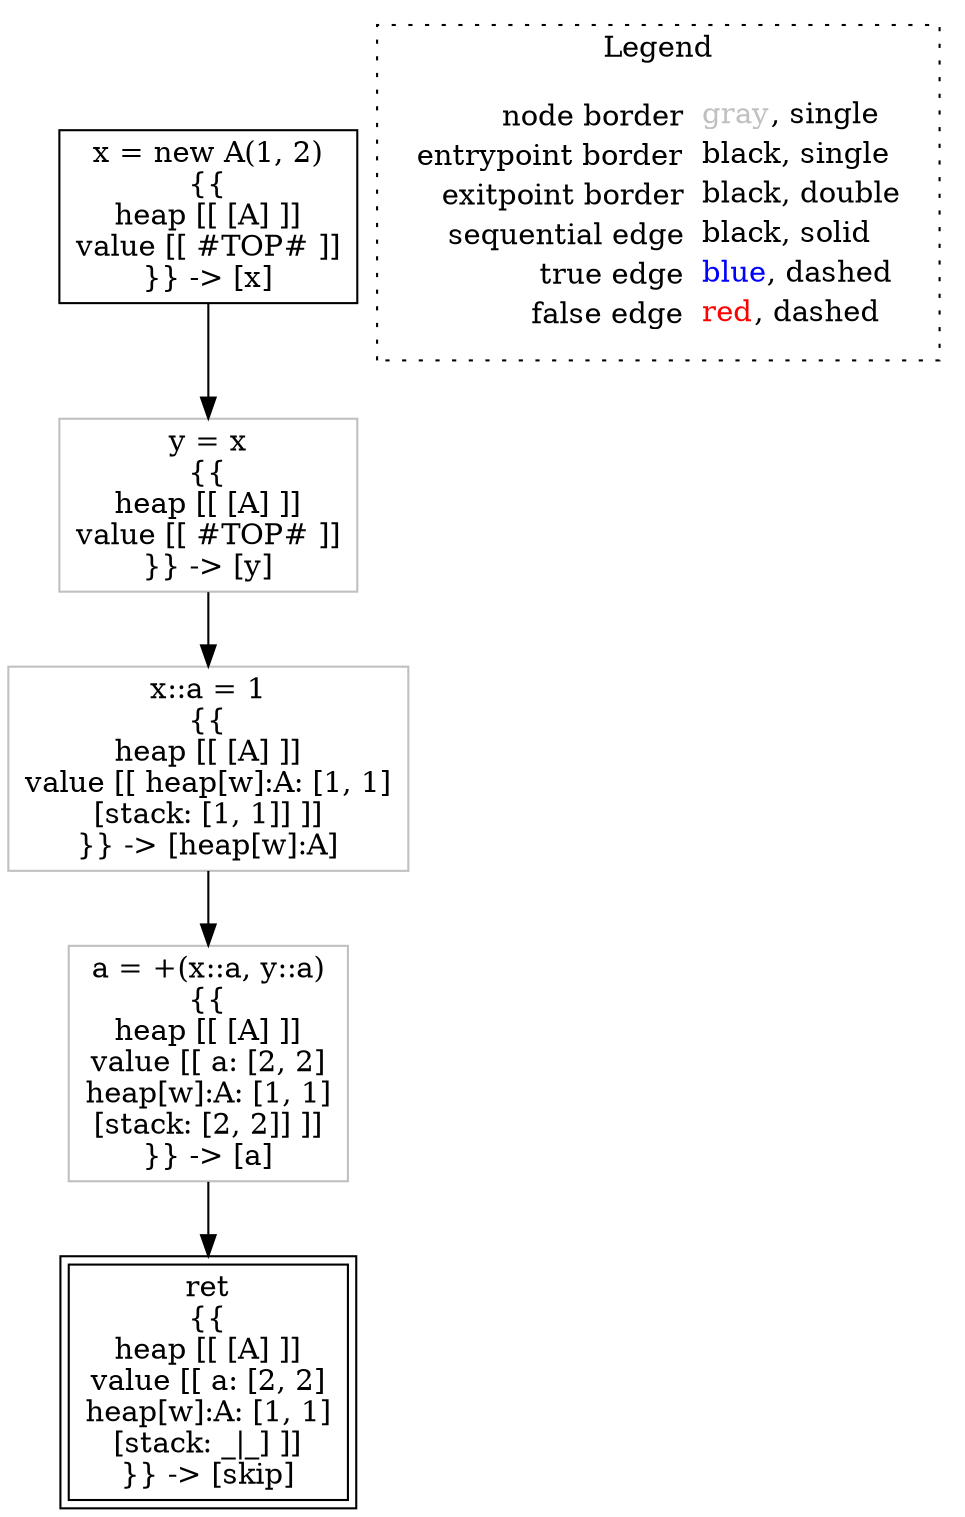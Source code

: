 digraph {
	"node0" [shape="rect",color="black",label=<x = new A(1, 2)<BR/>{{<BR/>heap [[ [A] ]]<BR/>value [[ #TOP# ]]<BR/>}} -&gt; [x]>];
	"node1" [shape="rect",color="gray",label=<a = +(x::a, y::a)<BR/>{{<BR/>heap [[ [A] ]]<BR/>value [[ a: [2, 2]<BR/>heap[w]:A: [1, 1]<BR/>[stack: [2, 2]] ]]<BR/>}} -&gt; [a]>];
	"node2" [shape="rect",color="black",peripheries="2",label=<ret<BR/>{{<BR/>heap [[ [A] ]]<BR/>value [[ a: [2, 2]<BR/>heap[w]:A: [1, 1]<BR/>[stack: _|_] ]]<BR/>}} -&gt; [skip]>];
	"node3" [shape="rect",color="gray",label=<x::a = 1<BR/>{{<BR/>heap [[ [A] ]]<BR/>value [[ heap[w]:A: [1, 1]<BR/>[stack: [1, 1]] ]]<BR/>}} -&gt; [heap[w]:A]>];
	"node4" [shape="rect",color="gray",label=<y = x<BR/>{{<BR/>heap [[ [A] ]]<BR/>value [[ #TOP# ]]<BR/>}} -&gt; [y]>];
	"node1" -> "node2" [color="black"];
	"node3" -> "node1" [color="black"];
	"node4" -> "node3" [color="black"];
	"node0" -> "node4" [color="black"];
subgraph cluster_legend {
	label="Legend";
	style=dotted;
	node [shape=plaintext];
	"legend" [label=<<table border="0" cellpadding="2" cellspacing="0" cellborder="0"><tr><td align="right">node border&nbsp;</td><td align="left"><font color="gray">gray</font>, single</td></tr><tr><td align="right">entrypoint border&nbsp;</td><td align="left"><font color="black">black</font>, single</td></tr><tr><td align="right">exitpoint border&nbsp;</td><td align="left"><font color="black">black</font>, double</td></tr><tr><td align="right">sequential edge&nbsp;</td><td align="left"><font color="black">black</font>, solid</td></tr><tr><td align="right">true edge&nbsp;</td><td align="left"><font color="blue">blue</font>, dashed</td></tr><tr><td align="right">false edge&nbsp;</td><td align="left"><font color="red">red</font>, dashed</td></tr></table>>];
}

}
